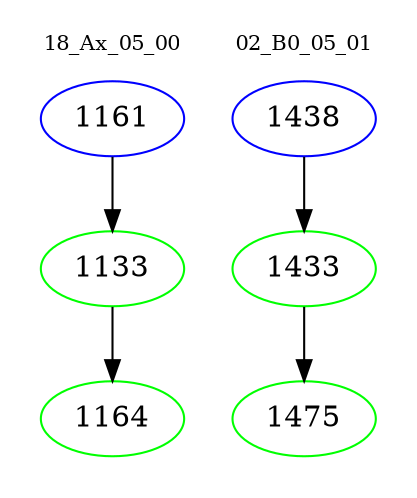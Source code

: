 digraph{
subgraph cluster_0 {
color = white
label = "18_Ax_05_00";
fontsize=10;
T0_1161 [label="1161", color="blue"]
T0_1161 -> T0_1133 [color="black"]
T0_1133 [label="1133", color="green"]
T0_1133 -> T0_1164 [color="black"]
T0_1164 [label="1164", color="green"]
}
subgraph cluster_1 {
color = white
label = "02_B0_05_01";
fontsize=10;
T1_1438 [label="1438", color="blue"]
T1_1438 -> T1_1433 [color="black"]
T1_1433 [label="1433", color="green"]
T1_1433 -> T1_1475 [color="black"]
T1_1475 [label="1475", color="green"]
}
}
